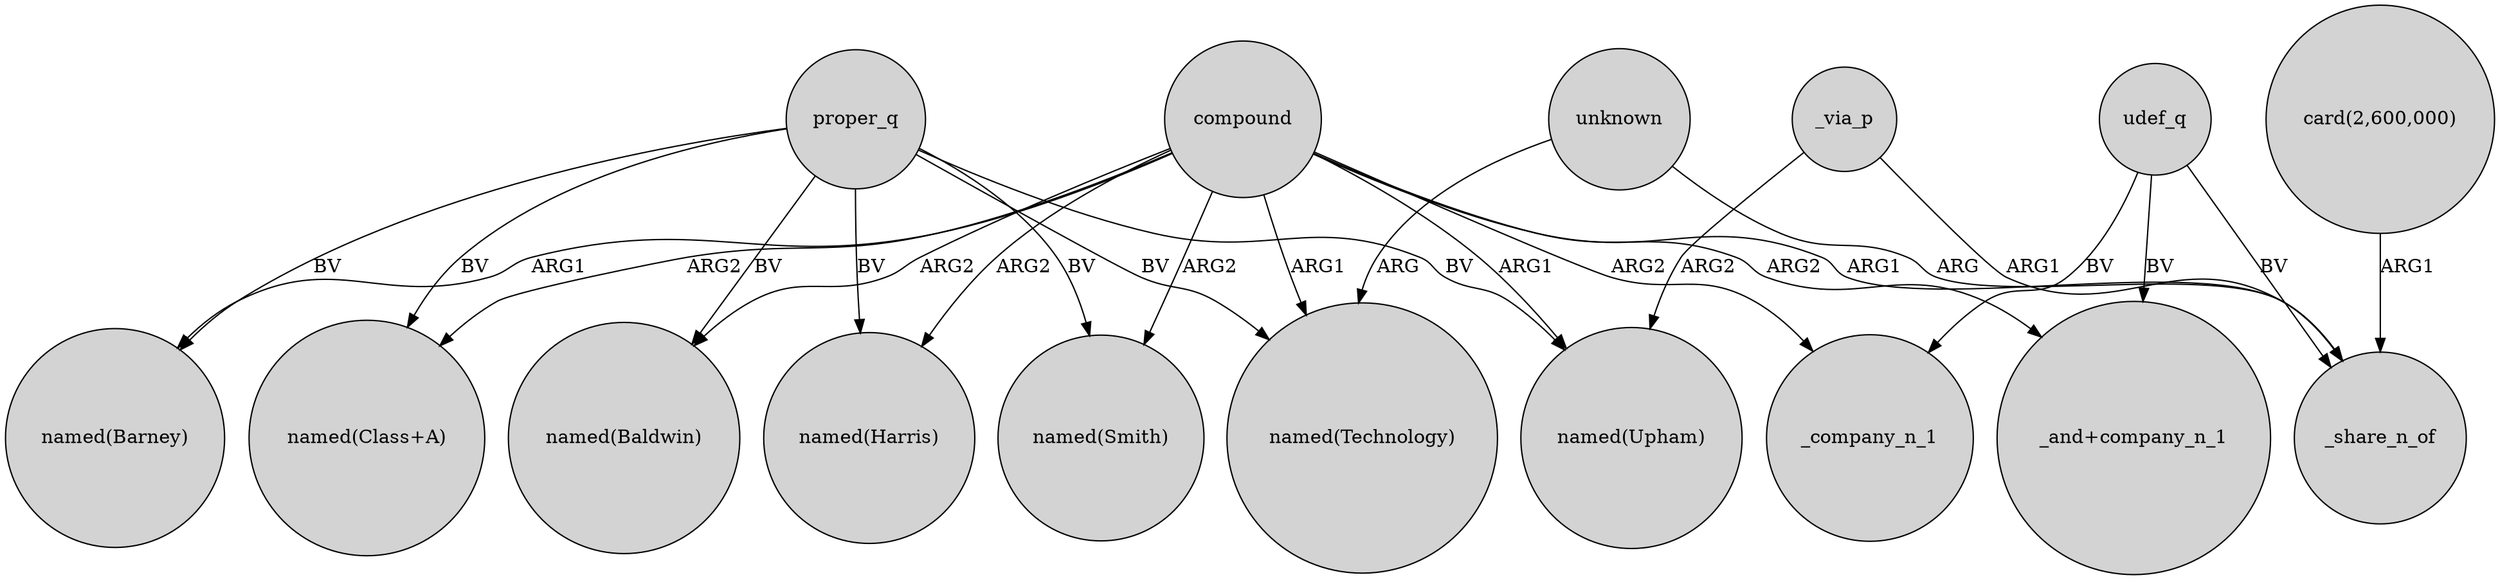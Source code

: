 digraph {
	node [shape=circle style=filled]
	unknown -> "named(Technology)" [label=ARG]
	compound -> "named(Barney)" [label=ARG1]
	compound -> "named(Smith)" [label=ARG2]
	compound -> _company_n_1 [label=ARG2]
	compound -> "named(Technology)" [label=ARG1]
	compound -> "named(Class+A)" [label=ARG2]
	compound -> "named(Harris)" [label=ARG2]
	compound -> "named(Baldwin)" [label=ARG2]
	proper_q -> "named(Baldwin)" [label=BV]
	proper_q -> "named(Upham)" [label=BV]
	compound -> "_and+company_n_1" [label=ARG2]
	compound -> _share_n_of [label=ARG1]
	"card(2,600,000)" -> _share_n_of [label=ARG1]
	udef_q -> _share_n_of [label=BV]
	unknown -> _share_n_of [label=ARG]
	proper_q -> "named(Barney)" [label=BV]
	proper_q -> "named(Technology)" [label=BV]
	udef_q -> "_and+company_n_1" [label=BV]
	_via_p -> "named(Upham)" [label=ARG2]
	proper_q -> "named(Class+A)" [label=BV]
	proper_q -> "named(Smith)" [label=BV]
	proper_q -> "named(Harris)" [label=BV]
	_via_p -> _share_n_of [label=ARG1]
	udef_q -> _company_n_1 [label=BV]
	compound -> "named(Upham)" [label=ARG1]
}
